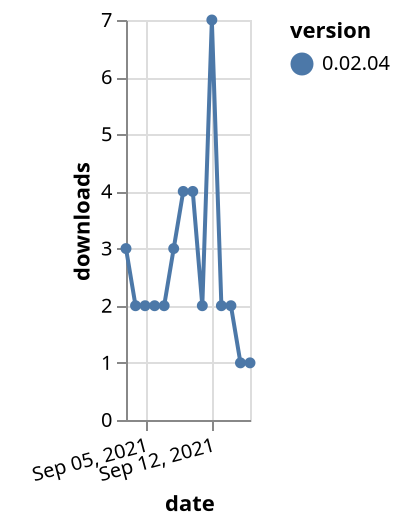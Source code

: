 {"$schema": "https://vega.github.io/schema/vega-lite/v5.json", "description": "A simple bar chart with embedded data.", "data": {"values": [{"date": "2021-09-03", "total": 2817, "delta": 3, "version": "0.02.04"}, {"date": "2021-09-04", "total": 2819, "delta": 2, "version": "0.02.04"}, {"date": "2021-09-05", "total": 2821, "delta": 2, "version": "0.02.04"}, {"date": "2021-09-06", "total": 2823, "delta": 2, "version": "0.02.04"}, {"date": "2021-09-07", "total": 2825, "delta": 2, "version": "0.02.04"}, {"date": "2021-09-08", "total": 2828, "delta": 3, "version": "0.02.04"}, {"date": "2021-09-09", "total": 2832, "delta": 4, "version": "0.02.04"}, {"date": "2021-09-10", "total": 2836, "delta": 4, "version": "0.02.04"}, {"date": "2021-09-11", "total": 2838, "delta": 2, "version": "0.02.04"}, {"date": "2021-09-12", "total": 2845, "delta": 7, "version": "0.02.04"}, {"date": "2021-09-13", "total": 2847, "delta": 2, "version": "0.02.04"}, {"date": "2021-09-14", "total": 2849, "delta": 2, "version": "0.02.04"}, {"date": "2021-09-15", "total": 2850, "delta": 1, "version": "0.02.04"}, {"date": "2021-09-16", "total": 2851, "delta": 1, "version": "0.02.04"}]}, "width": "container", "mark": {"type": "line", "point": {"filled": true}}, "encoding": {"x": {"field": "date", "type": "temporal", "timeUnit": "yearmonthdate", "title": "date", "axis": {"labelAngle": -15}}, "y": {"field": "delta", "type": "quantitative", "title": "downloads"}, "color": {"field": "version", "type": "nominal"}, "tooltip": {"field": "delta"}}}